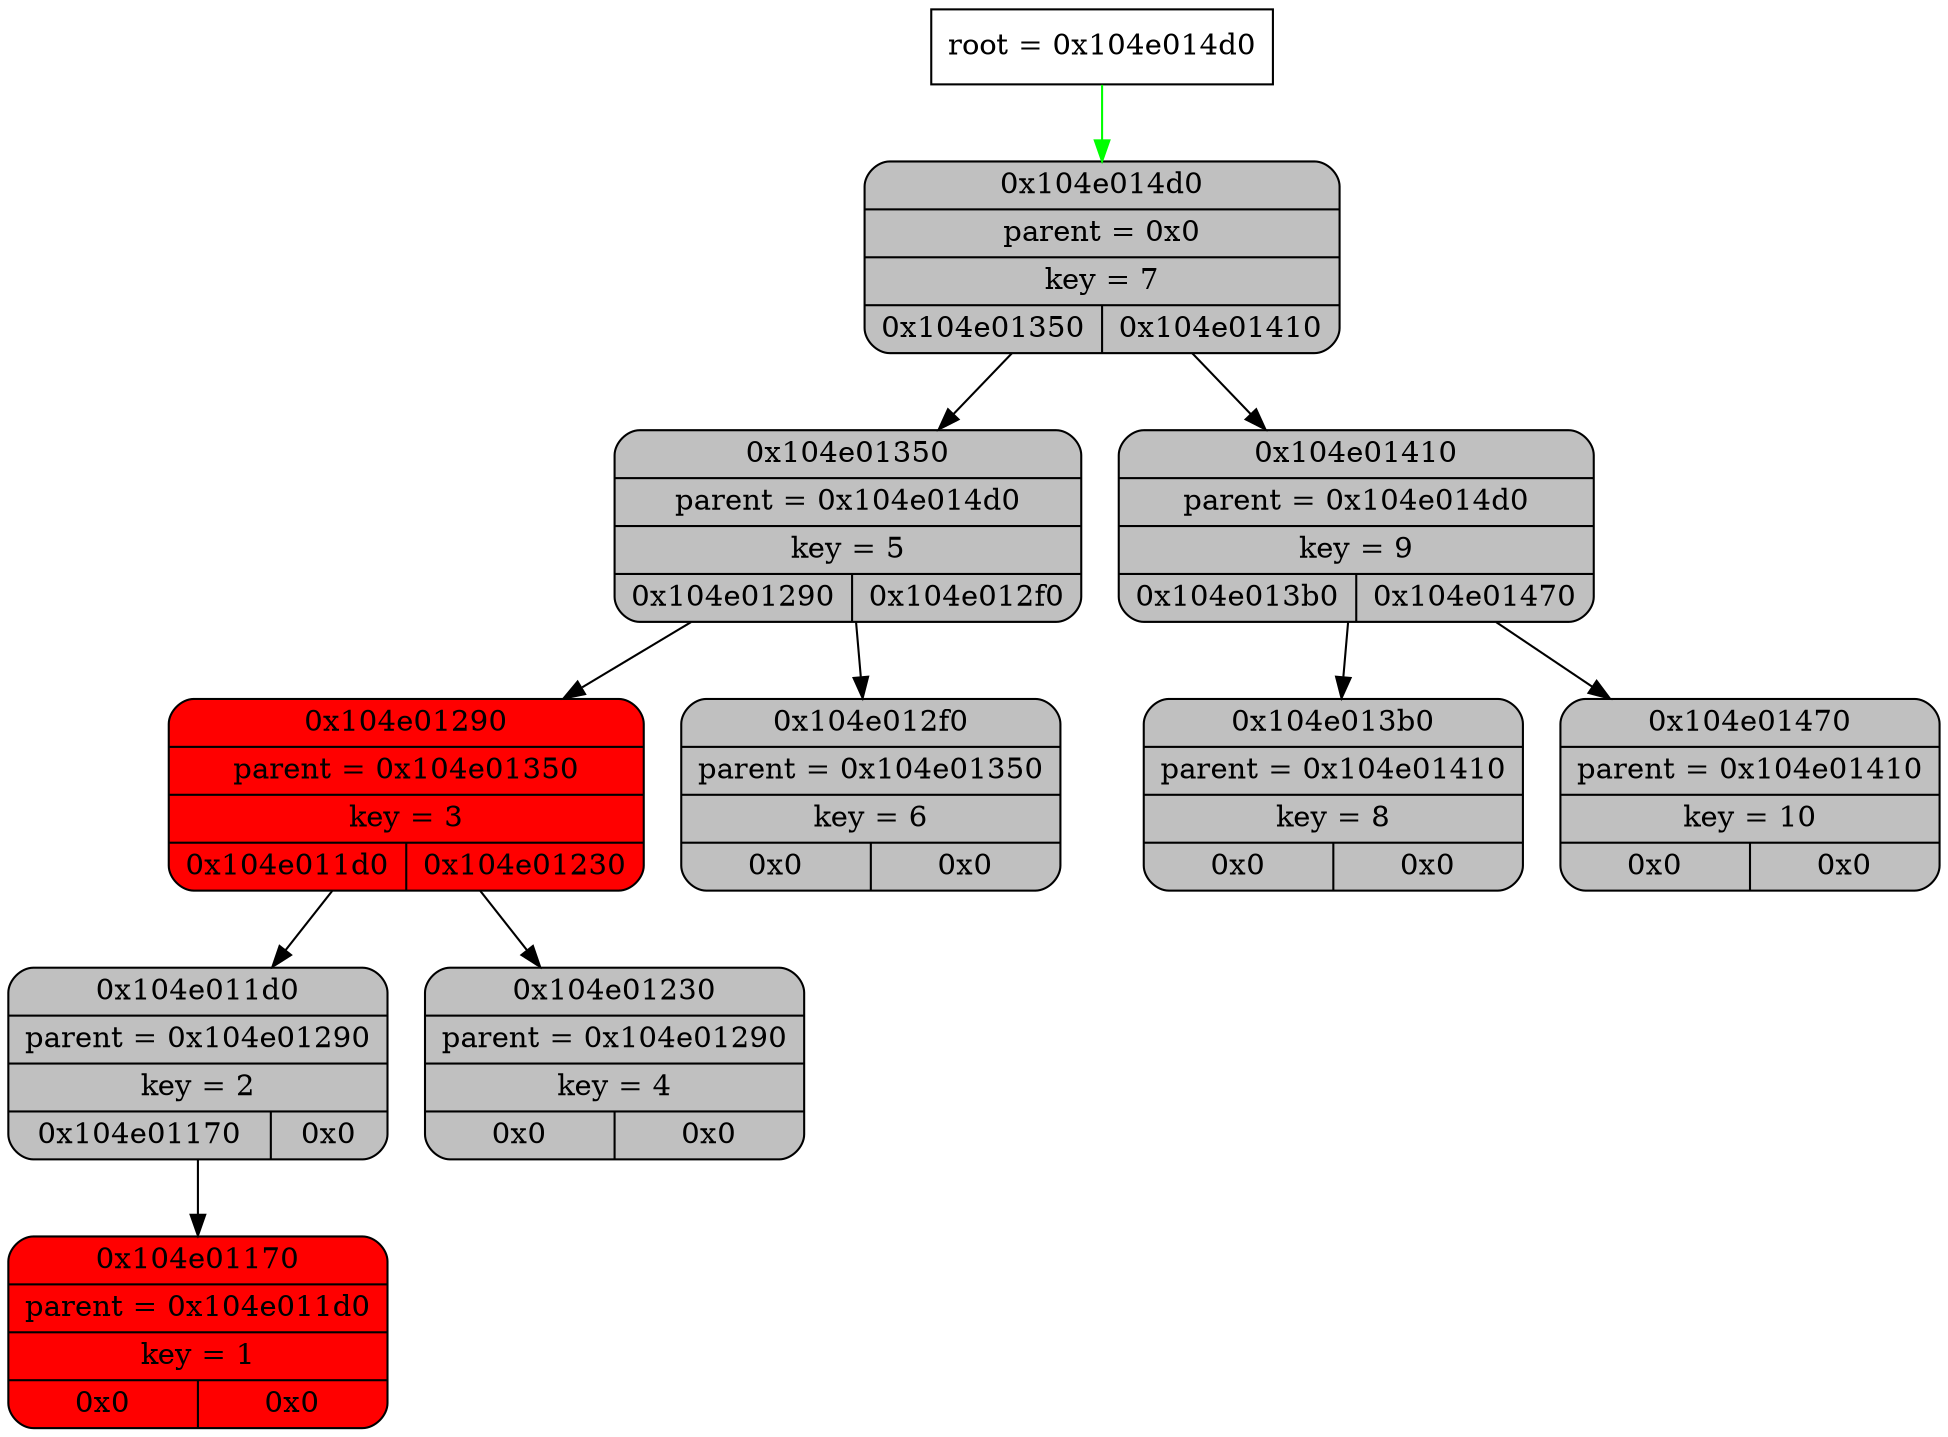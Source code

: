 digraph
{
    node_info[shape = record, label = "{root = 0x104e014d0}"];

    node_info->node_0x104e014d0 [color = "green"];
    node_0x104e014d0[shape = Mrecord, label = "{{0x104e014d0} | {parent =  0x0} | {key = 7} | {0x104e01350| 0x104e01410}}",
            style="filled", fillcolor="grey"];
    node_0x104e01350[shape = Mrecord, label = "{{0x104e01350} | {parent =  0x104e014d0} | {key = 5} | {0x104e01290| 0x104e012f0}}",
            style="filled", fillcolor="grey"];
    node_0x104e01290[shape = Mrecord, label = "{{0x104e01290} | {parent =  0x104e01350} | {key = 3} | {0x104e011d0| 0x104e01230}}",
            style="filled", fillcolor="red"];
    node_0x104e011d0[shape = Mrecord, label = "{{0x104e011d0} | {parent =  0x104e01290} | {key = 2} | {0x104e01170| 0x0}}",
            style="filled", fillcolor="grey"];
    node_0x104e01170[shape = Mrecord, label = "{{0x104e01170} | {parent =  0x104e011d0} | {key = 1} | {0x0| 0x0}}",
            style="filled", fillcolor="red"];
    node_0x104e01230[shape = Mrecord, label = "{{0x104e01230} | {parent =  0x104e01290} | {key = 4} | {0x0| 0x0}}",
            style="filled", fillcolor="grey"];
    node_0x104e012f0[shape = Mrecord, label = "{{0x104e012f0} | {parent =  0x104e01350} | {key = 6} | {0x0| 0x0}}",
            style="filled", fillcolor="grey"];
    node_0x104e01410[shape = Mrecord, label = "{{0x104e01410} | {parent =  0x104e014d0} | {key = 9} | {0x104e013b0| 0x104e01470}}",
            style="filled", fillcolor="grey"];
    node_0x104e013b0[shape = Mrecord, label = "{{0x104e013b0} | {parent =  0x104e01410} | {key = 8} | {0x0| 0x0}}",
            style="filled", fillcolor="grey"];
    node_0x104e01470[shape = Mrecord, label = "{{0x104e01470} | {parent =  0x104e01410} | {key = 10} | {0x0| 0x0}}",
            style="filled", fillcolor="grey"];
    node_0x104e014d0->node_0x104e01350
    node_0x104e01350->node_0x104e01290
    node_0x104e01290->node_0x104e011d0
    node_0x104e011d0->node_0x104e01170
    node_0x104e01290->node_0x104e01230
    node_0x104e01350->node_0x104e012f0
    node_0x104e014d0->node_0x104e01410
    node_0x104e01410->node_0x104e013b0
    node_0x104e01410->node_0x104e01470

}